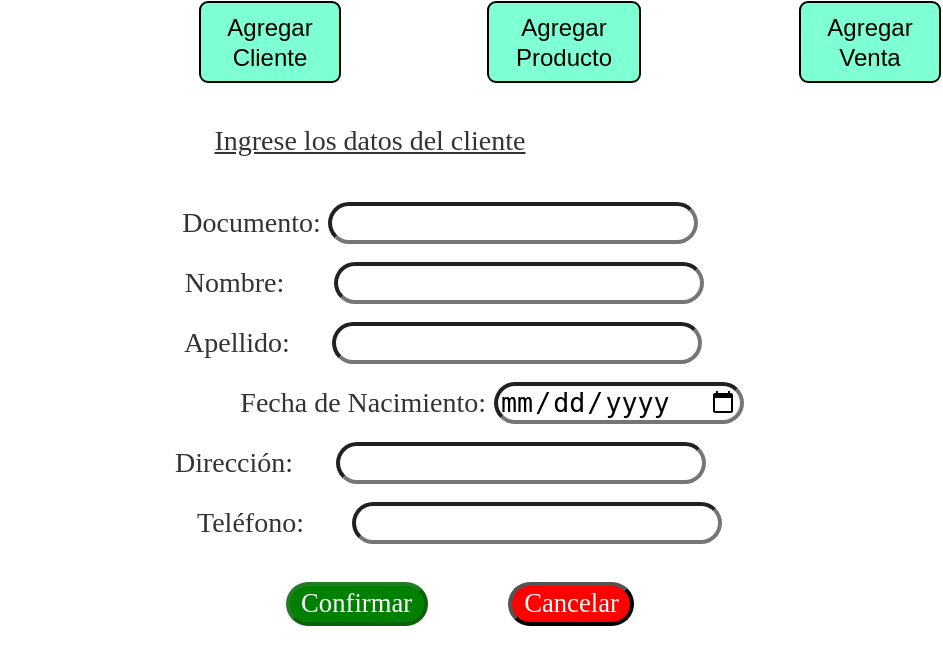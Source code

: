 <mxfile version="14.6.13" type="device"><diagram id="MpwvhrRJeA7xqkl19-0Y" name="Página-1"><mxGraphModel dx="867" dy="407" grid="1" gridSize="10" guides="1" tooltips="1" connect="1" arrows="1" fold="1" page="1" pageScale="1" pageWidth="827" pageHeight="1169" math="0" shadow="0"><root><mxCell id="0"/><mxCell id="1" parent="0"/><mxCell id="N2EDmhTLDaZNW3-u7y4V-1" value="Agregar&lt;br&gt;Producto" style="rounded=1;arcSize=10;whiteSpace=wrap;html=1;align=center;fillColor=#7fffd4;" parent="1" vertex="1"><mxGeometry x="364" y="100" width="76" height="40" as="geometry"/></mxCell><mxCell id="N2EDmhTLDaZNW3-u7y4V-2" value="Agregar&lt;br&gt;Venta" style="rounded=1;arcSize=10;whiteSpace=wrap;html=1;align=center;fillColor=#7fffd4;" parent="1" vertex="1"><mxGeometry x="520" y="100" width="70" height="40" as="geometry"/></mxCell><mxCell id="N2EDmhTLDaZNW3-u7y4V-3" value="Agregar&lt;br&gt;Cliente" style="rounded=1;arcSize=10;whiteSpace=wrap;html=1;align=center;fillColor=#7fffd4;" parent="1" vertex="1"><mxGeometry x="220" y="100" width="70" height="40" as="geometry"/></mxCell><mxCell id="N2EDmhTLDaZNW3-u7y4V-4" value="&lt;u style=&quot;font-family: &amp;#34;verdana&amp;#34; ; color: rgb(51 , 51 , 51) ; font-size: 14px&quot;&gt;Ingrese los datos del cliente&lt;/u&gt;" style="text;html=1;strokeColor=none;fillColor=none;align=center;verticalAlign=middle;whiteSpace=wrap;rounded=0;" parent="1" vertex="1"><mxGeometry x="180" y="160" width="250" height="20" as="geometry"/></mxCell><mxCell id="N2EDmhTLDaZNW3-u7y4V-6" value="&#10;&#10;&lt;label style=&quot;font-family: verdana; text-align: center; color: rgb(51, 51, 51); font-size: 14px; font-style: normal; font-weight: 400; letter-spacing: normal; text-indent: 0px; text-transform: none; word-spacing: 0px;&quot;&gt;Documento:&lt;span&gt;&amp;nbsp;&lt;/span&gt;&lt;/label&gt;&lt;input type=&quot;number&quot; min=&quot;0&quot; class=&quot;ng-untouched ng-pristine ng-invalid&quot; style=&quot;border-radius: 30px;&quot;&gt;&#10;&#10;" style="text;html=1;strokeColor=none;fillColor=none;align=center;verticalAlign=middle;whiteSpace=wrap;rounded=0;fontStyle=1" parent="1" vertex="1"><mxGeometry x="200" y="200" width="280" height="20" as="geometry"/></mxCell><mxCell id="N2EDmhTLDaZNW3-u7y4V-8" value="&lt;label style=&quot;font-family: &amp;#34;verdana&amp;#34; ; text-align: center ; color: rgb(51 , 51 , 51) ; font-size: 14px ; font-style: normal ; font-weight: 400 ; letter-spacing: normal ; text-indent: 0px ; text-transform: none ; word-spacing: 0px&quot;&gt;Nombre:&amp;nbsp; &amp;nbsp; &amp;nbsp; &amp;nbsp;&lt;/label&gt;&lt;input type=&quot;text&quot; class=&quot;ng-untouched ng-pristine ng-invalid&quot; style=&quot;border-radius: 30px&quot;&gt;" style="text;html=1;strokeColor=none;fillColor=none;align=center;verticalAlign=middle;whiteSpace=wrap;rounded=0;" parent="1" vertex="1"><mxGeometry x="140" y="230" width="404" height="20" as="geometry"/></mxCell><mxCell id="N2EDmhTLDaZNW3-u7y4V-9" value="&lt;label style=&quot;font-family: &amp;#34;verdana&amp;#34; ; color: rgb(51 , 51 , 51) ; font-size: 14px&quot;&gt;Apellido:&amp;nbsp; &amp;nbsp; &amp;nbsp;&amp;nbsp;&lt;/label&gt;&lt;input type=&quot;text&quot; class=&quot;ng-untouched ng-pristine ng-invalid&quot; style=&quot;border-radius: 30px&quot;&gt;" style="text;html=1;strokeColor=none;fillColor=none;align=center;verticalAlign=middle;whiteSpace=wrap;rounded=0;" parent="1" vertex="1"><mxGeometry x="149" y="260" width="385" height="20" as="geometry"/></mxCell><mxCell id="N2EDmhTLDaZNW3-u7y4V-10" value="&lt;label style=&quot;font-family: &amp;#34;verdana&amp;#34; ; color: rgb(51 , 51 , 51) ; font-size: 14px&quot;&gt;Fecha de Nacimiento:&amp;nbsp;&lt;/label&gt;&lt;input type=&quot;date&quot; class=&quot;ng-untouched ng-pristine ng-invalid&quot; style=&quot;border-radius: 30px&quot;&gt;" style="text;html=1;strokeColor=none;fillColor=none;align=center;verticalAlign=middle;whiteSpace=wrap;rounded=0;" parent="1" vertex="1"><mxGeometry x="206" y="290" width="320" height="20" as="geometry"/></mxCell><mxCell id="N2EDmhTLDaZNW3-u7y4V-11" value="&lt;label style=&quot;font-family: &amp;#34;verdana&amp;#34; ; color: rgb(51 , 51 , 51) ; font-size: 14px&quot;&gt;Dirección:&amp;nbsp; &amp;nbsp; &amp;nbsp;&amp;nbsp;&lt;/label&gt;&lt;input type=&quot;text&quot; class=&quot;ng-untouched ng-pristine ng-invalid&quot; style=&quot;border-radius: 30px&quot;&gt;" style="text;html=1;strokeColor=none;fillColor=none;align=center;verticalAlign=middle;whiteSpace=wrap;rounded=0;" parent="1" vertex="1"><mxGeometry x="200" y="320" width="280" height="20" as="geometry"/></mxCell><mxCell id="N2EDmhTLDaZNW3-u7y4V-12" value="&lt;label style=&quot;font-family: &amp;#34;verdana&amp;#34; ; color: rgb(51 , 51 , 51) ; font-size: 14px&quot;&gt;Teléfono:&amp;nbsp; &amp;nbsp; &amp;nbsp; &amp;nbsp;&lt;/label&gt;&lt;input type=&quot;number&quot; min=&quot;0&quot; class=&quot;ng-untouched ng-pristine ng-invalid&quot; style=&quot;border-radius: 30px&quot;&gt;" style="text;html=1;strokeColor=none;fillColor=none;align=center;verticalAlign=middle;whiteSpace=wrap;rounded=0;" parent="1" vertex="1"><mxGeometry x="120" y="350" width="460" height="20" as="geometry"/></mxCell><mxCell id="N2EDmhTLDaZNW3-u7y4V-13" value="&lt;button type=&quot;submit&quot; class=&quot;aceptar&quot; disabled=&quot;&quot; style=&quot;margin: 20px ; border-radius: 30px ; font-family: &amp;#34;verdana&amp;#34; ; background-color: green ; color: white&quot;&gt;Confirmar&lt;/button&gt;&lt;button type=&quot;reset&quot; class=&quot;cancelar&quot; style=&quot;margin: 20px ; border-radius: 30px ; font-family: &amp;#34;verdana&amp;#34; ; background-color: red ; color: white&quot;&gt;Cancelar&lt;/button&gt;" style="text;html=1;strokeColor=none;fillColor=none;align=center;verticalAlign=middle;whiteSpace=wrap;rounded=0;" parent="1" vertex="1"><mxGeometry x="190" y="390" width="320" height="20" as="geometry"/></mxCell></root></mxGraphModel></diagram></mxfile>
